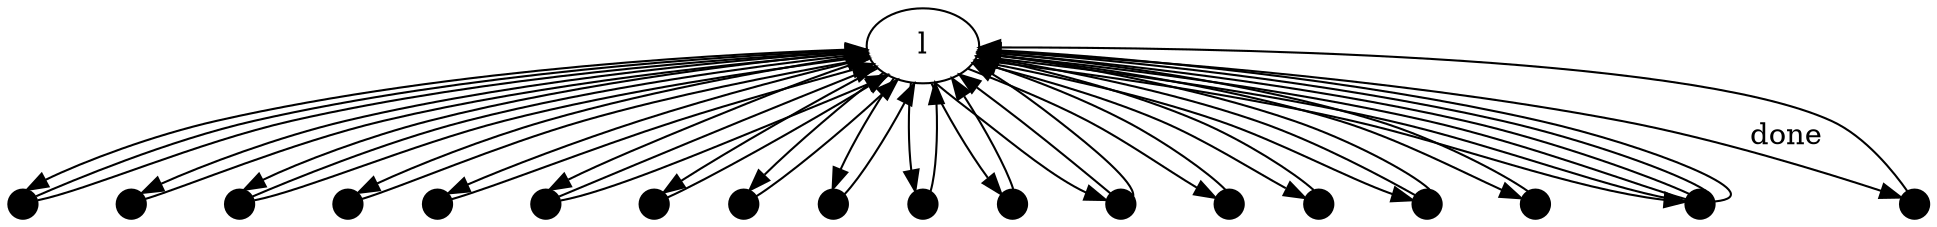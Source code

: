 digraph partition {
	subgraph partiton {
	partiton_s0[ label="l"];
	partiton_e0[ label="" , shape=circle, width=.2, style=filled, fillcolor="black"];
	partiton_e1[ label="" , shape=circle, width=.2, style=filled, fillcolor="black"];
	partiton_e2[ label="" , shape=circle, width=.2, style=filled, fillcolor="black"];
	partiton_e3[ label="" , shape=circle, width=.2, style=filled, fillcolor="black"];
	partiton_e4[ label="" , shape=circle, width=.2, style=filled, fillcolor="black"];
	partiton_e5[ label="" , shape=circle, width=.2, style=filled, fillcolor="black"];
	partiton_e6[ label="" , shape=circle, width=.2, style=filled, fillcolor="black"];
	partiton_e7[ label="" , shape=circle, width=.2, style=filled, fillcolor="black"];
	partiton_e8[ label="" , shape=circle, width=.2, style=filled, fillcolor="black"];
	partiton_e9[ label="" , shape=circle, width=.2, style=filled, fillcolor="black"];
	partiton_e10[ label="" , shape=circle, width=.2, style=filled, fillcolor="black"];
	partiton_e11[ label="" , shape=circle, width=.2, style=filled, fillcolor="black"];
	partiton_e12[ label="" , shape=circle, width=.2, style=filled, fillcolor="black"];
	partiton_e13[ label="" , shape=circle, width=.2, style=filled, fillcolor="black"];
	partiton_e14[ label="" , shape=circle, width=.2, style=filled, fillcolor="black"];
	partiton_e15[ label="" , shape=circle, width=.2, style=filled, fillcolor="black"];
	partiton_e16[ label="" , shape=circle, width=.2, style=filled, fillcolor="black"];
	partiton_e17[ label="" , shape=circle, width=.2, style=filled, fillcolor="black"];
	partiton_s0 -> partiton_e0 [label=""];
	partiton_e0 -> partiton_s0;
	partiton_e0 -> partiton_s0;
	partiton_s0 -> partiton_e1 [label=""];
	partiton_e1 -> partiton_s0;
	partiton_s0 -> partiton_e2 [label=""];
	partiton_e2 -> partiton_s0;
	partiton_e2 -> partiton_s0;
	partiton_s0 -> partiton_e3 [label=""];
	partiton_e3 -> partiton_s0;
	partiton_s0 -> partiton_e4 [label=""];
	partiton_e4 -> partiton_s0;
	partiton_s0 -> partiton_e5 [label=""];
	partiton_e5 -> partiton_s0;
	partiton_e5 -> partiton_s0;
	partiton_s0 -> partiton_e6 [label=""];
	partiton_e6 -> partiton_s0;
	partiton_s0 -> partiton_e7 [label=""];
	partiton_e7 -> partiton_s0;
	partiton_s0 -> partiton_e8 [label=""];
	partiton_e8 -> partiton_s0;
	partiton_s0 -> partiton_e9 [label=""];
	partiton_e9 -> partiton_s0;
	partiton_s0 -> partiton_e10 [label=""];
	partiton_e10 -> partiton_s0;
	partiton_s0 -> partiton_e11 [label=""];
	partiton_e11 -> partiton_s0;
	partiton_e11 -> partiton_s0;
	partiton_s0 -> partiton_e12 [label=""];
	partiton_e12 -> partiton_s0;
	partiton_s0 -> partiton_e13 [label=""];
	partiton_e13 -> partiton_s0;
	partiton_s0 -> partiton_e14 [label=""];
	partiton_e14 -> partiton_s0;
	partiton_e14 -> partiton_s0;
	partiton_s0 -> partiton_e15 [label=""];
	partiton_e15 -> partiton_s0;
	partiton_s0 -> partiton_e16 [label=""];
	partiton_e16 -> partiton_s0;
	partiton_e16 -> partiton_s0;
	partiton_e16 -> partiton_s0;
	partiton_e16 -> partiton_s0;
	partiton_e16 -> partiton_s0;
	partiton_s0 -> partiton_e17 [label="done"];
	partiton_e17 -> partiton_s0;
	}

}